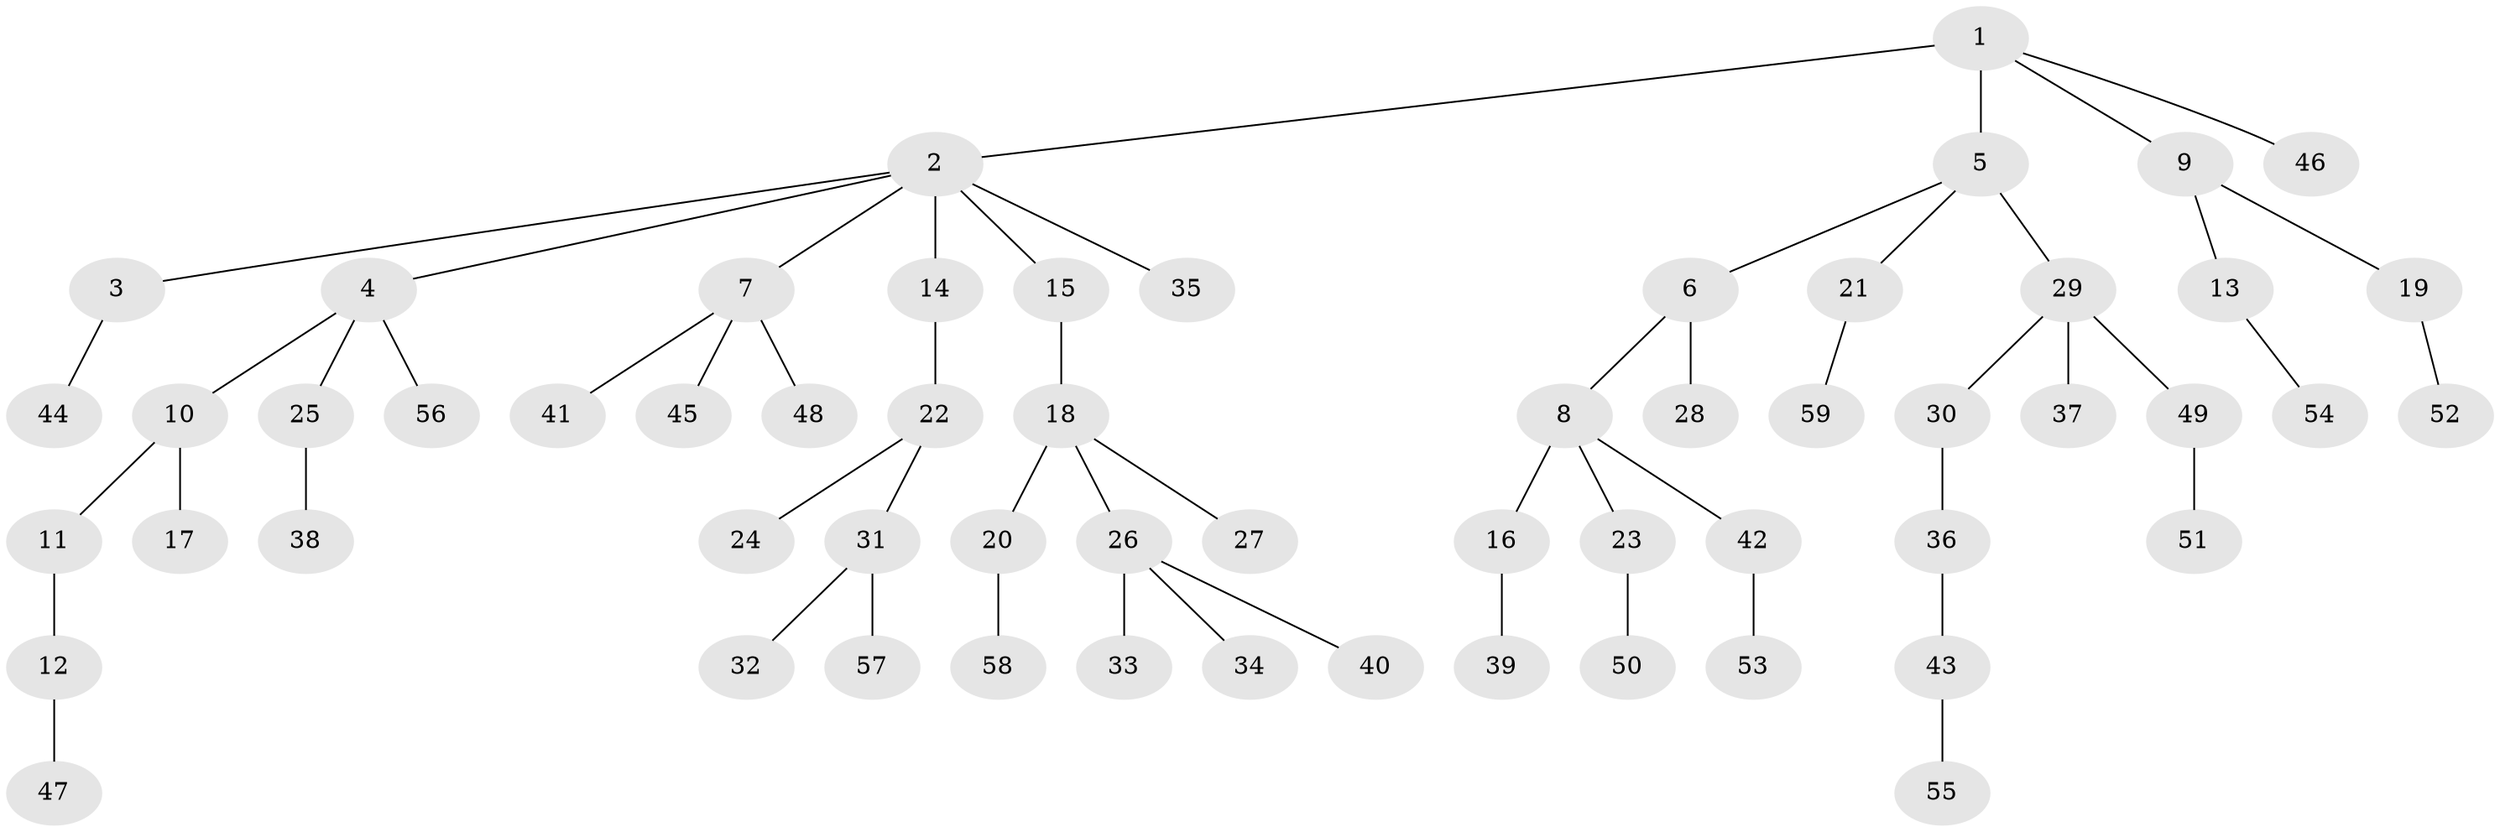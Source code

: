 // original degree distribution, {3: 0.13274336283185842, 8: 0.008849557522123894, 6: 0.008849557522123894, 4: 0.05309734513274336, 5: 0.02654867256637168, 2: 0.2920353982300885, 1: 0.4690265486725664, 7: 0.008849557522123894}
// Generated by graph-tools (version 1.1) at 2025/36/03/09/25 02:36:47]
// undirected, 59 vertices, 58 edges
graph export_dot {
graph [start="1"]
  node [color=gray90,style=filled];
  1;
  2;
  3;
  4;
  5;
  6;
  7;
  8;
  9;
  10;
  11;
  12;
  13;
  14;
  15;
  16;
  17;
  18;
  19;
  20;
  21;
  22;
  23;
  24;
  25;
  26;
  27;
  28;
  29;
  30;
  31;
  32;
  33;
  34;
  35;
  36;
  37;
  38;
  39;
  40;
  41;
  42;
  43;
  44;
  45;
  46;
  47;
  48;
  49;
  50;
  51;
  52;
  53;
  54;
  55;
  56;
  57;
  58;
  59;
  1 -- 2 [weight=1.0];
  1 -- 5 [weight=2.0];
  1 -- 9 [weight=1.0];
  1 -- 46 [weight=1.0];
  2 -- 3 [weight=1.0];
  2 -- 4 [weight=1.0];
  2 -- 7 [weight=1.0];
  2 -- 14 [weight=1.0];
  2 -- 15 [weight=1.0];
  2 -- 35 [weight=1.0];
  3 -- 44 [weight=1.0];
  4 -- 10 [weight=1.0];
  4 -- 25 [weight=1.0];
  4 -- 56 [weight=1.0];
  5 -- 6 [weight=1.0];
  5 -- 21 [weight=1.0];
  5 -- 29 [weight=1.0];
  6 -- 8 [weight=1.0];
  6 -- 28 [weight=1.0];
  7 -- 41 [weight=1.0];
  7 -- 45 [weight=1.0];
  7 -- 48 [weight=1.0];
  8 -- 16 [weight=1.0];
  8 -- 23 [weight=1.0];
  8 -- 42 [weight=1.0];
  9 -- 13 [weight=1.0];
  9 -- 19 [weight=1.0];
  10 -- 11 [weight=1.0];
  10 -- 17 [weight=1.0];
  11 -- 12 [weight=1.0];
  12 -- 47 [weight=1.0];
  13 -- 54 [weight=1.0];
  14 -- 22 [weight=3.0];
  15 -- 18 [weight=3.0];
  16 -- 39 [weight=1.0];
  18 -- 20 [weight=1.0];
  18 -- 26 [weight=1.0];
  18 -- 27 [weight=1.0];
  19 -- 52 [weight=1.0];
  20 -- 58 [weight=1.0];
  21 -- 59 [weight=1.0];
  22 -- 24 [weight=1.0];
  22 -- 31 [weight=1.0];
  23 -- 50 [weight=1.0];
  25 -- 38 [weight=1.0];
  26 -- 33 [weight=1.0];
  26 -- 34 [weight=1.0];
  26 -- 40 [weight=1.0];
  29 -- 30 [weight=1.0];
  29 -- 37 [weight=1.0];
  29 -- 49 [weight=2.0];
  30 -- 36 [weight=1.0];
  31 -- 32 [weight=1.0];
  31 -- 57 [weight=1.0];
  36 -- 43 [weight=1.0];
  42 -- 53 [weight=1.0];
  43 -- 55 [weight=3.0];
  49 -- 51 [weight=1.0];
}
